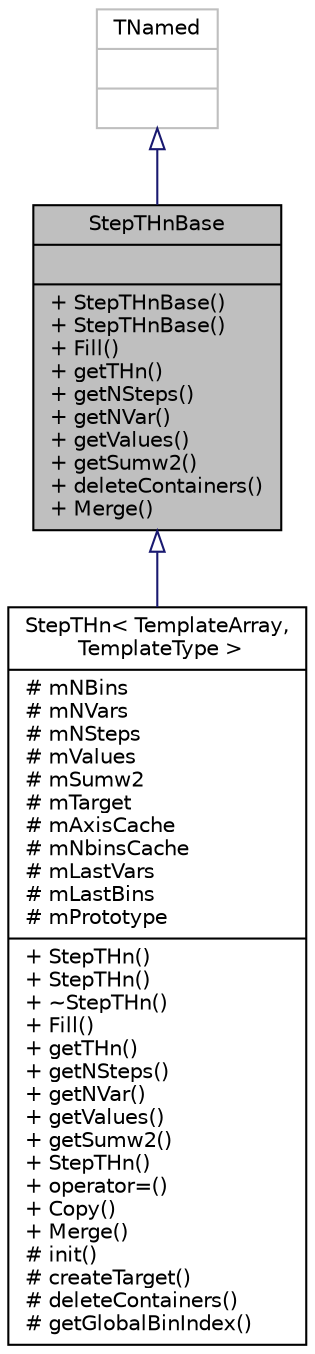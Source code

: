 digraph "StepTHnBase"
{
 // INTERACTIVE_SVG=YES
  bgcolor="transparent";
  edge [fontname="Helvetica",fontsize="10",labelfontname="Helvetica",labelfontsize="10"];
  node [fontname="Helvetica",fontsize="10",shape=record];
  Node0 [label="{StepTHnBase\n||+ StepTHnBase()\l+ StepTHnBase()\l+ Fill()\l+ getTHn()\l+ getNSteps()\l+ getNVar()\l+ getValues()\l+ getSumw2()\l+ deleteContainers()\l+ Merge()\l}",height=0.2,width=0.4,color="black", fillcolor="grey75", style="filled", fontcolor="black"];
  Node1 -> Node0 [dir="back",color="midnightblue",fontsize="10",style="solid",arrowtail="onormal",fontname="Helvetica"];
  Node1 [label="{TNamed\n||}",height=0.2,width=0.4,color="grey75"];
  Node0 -> Node2 [dir="back",color="midnightblue",fontsize="10",style="solid",arrowtail="onormal",fontname="Helvetica"];
  Node2 [label="{StepTHn\< TemplateArray,\l TemplateType \>\n|# mNBins\l# mNVars\l# mNSteps\l# mValues\l# mSumw2\l# mTarget\l# mAxisCache\l# mNbinsCache\l# mLastVars\l# mLastBins\l# mPrototype\l|+ StepTHn()\l+ StepTHn()\l+ ~StepTHn()\l+ Fill()\l+ getTHn()\l+ getNSteps()\l+ getNVar()\l+ getValues()\l+ getSumw2()\l+ StepTHn()\l+ operator=()\l+ Copy()\l+ Merge()\l# init()\l# createTarget()\l# deleteContainers()\l# getGlobalBinIndex()\l}",height=0.2,width=0.4,color="black",URL="$d7/ddd/classStepTHn.html"];
}
